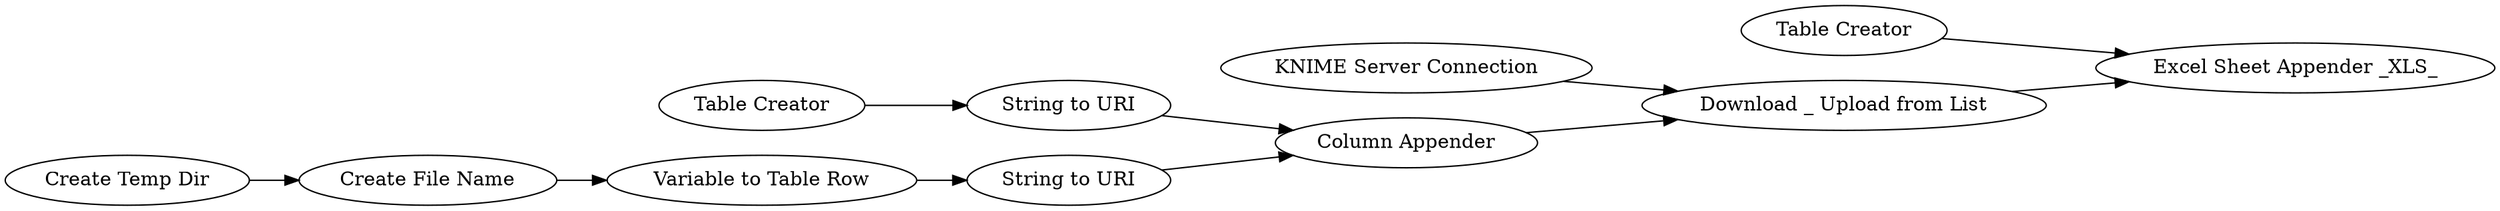 digraph {
	"-7431884284702036214_3081" [label="Column Appender"]
	"-7431884284702036214_3066" [label="Excel Sheet Appender _XLS_"]
	"-7431884284702036214_3078" [label="Download _ Upload from List"]
	"-7431884284702036214_3064" [label="Create Temp Dir"]
	"-7431884284702036214_1" [label="Table Creator"]
	"-7431884284702036214_3065" [label="Create File Name"]
	"-7431884284702036214_3080" [label="Variable to Table Row"]
	"-7431884284702036214_3076" [label="Table Creator"]
	"-7431884284702036214_3077" [label="String to URI"]
	"-7431884284702036214_3083" [label="KNIME Server Connection"]
	"-7431884284702036214_3082" [label="String to URI"]
	"-7431884284702036214_3064" -> "-7431884284702036214_3065"
	"-7431884284702036214_3082" -> "-7431884284702036214_3081"
	"-7431884284702036214_3081" -> "-7431884284702036214_3078"
	"-7431884284702036214_3077" -> "-7431884284702036214_3081"
	"-7431884284702036214_3078" -> "-7431884284702036214_3066"
	"-7431884284702036214_3083" -> "-7431884284702036214_3078"
	"-7431884284702036214_3065" -> "-7431884284702036214_3080"
	"-7431884284702036214_1" -> "-7431884284702036214_3066"
	"-7431884284702036214_3080" -> "-7431884284702036214_3082"
	"-7431884284702036214_3076" -> "-7431884284702036214_3077"
	rankdir=LR
}
